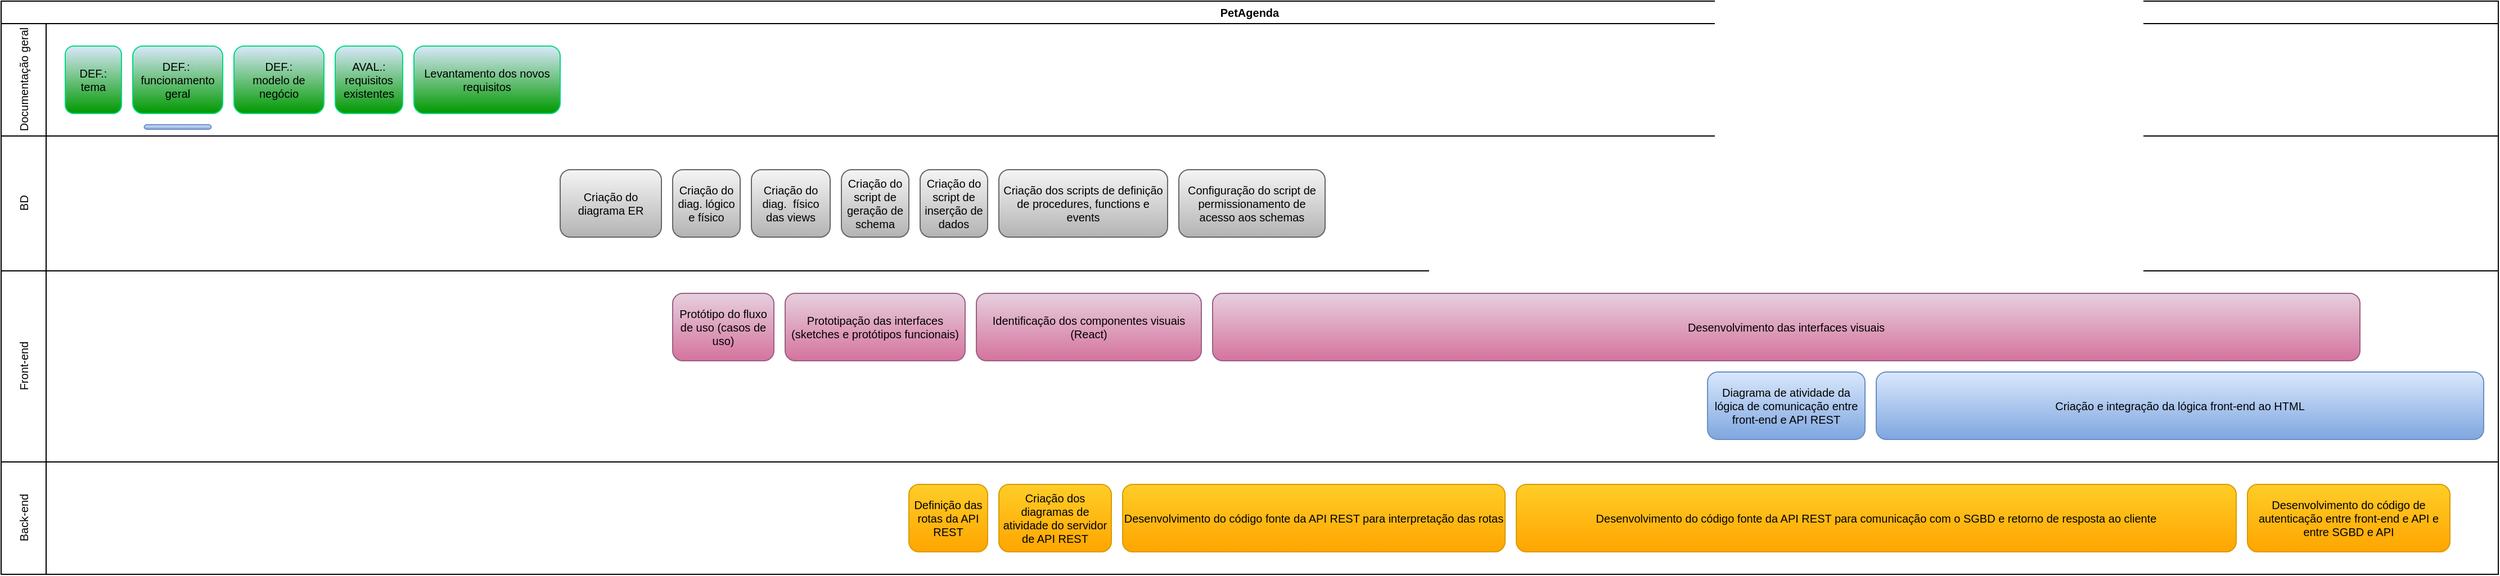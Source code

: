<mxfile version="26.0.16">
  <diagram id="mAvse2LpdNEpAd8Tfcfa" name="Page-1">
    <mxGraphModel dx="797" dy="448" grid="1" gridSize="10" guides="1" tooltips="1" connect="1" arrows="1" fold="1" page="1" pageScale="1" pageWidth="1169" pageHeight="827" math="0" shadow="0">
      <root>
        <mxCell id="0" />
        <mxCell id="1" parent="0" />
        <mxCell id="tLHmlmdhEoFzy0Rs1xN5-30" value="PetAgenda" style="swimlane;html=1;childLayout=stackLayout;resizeParent=1;resizeParentMax=0;horizontal=1;startSize=20;horizontalStack=0;whiteSpace=wrap;fontSize=10;" parent="1" vertex="1">
          <mxGeometry x="50" y="100" width="2220" height="510" as="geometry" />
        </mxCell>
        <mxCell id="tLHmlmdhEoFzy0Rs1xN5-31" value="&lt;span style=&quot;font-weight: 400; text-wrap-mode: wrap;&quot;&gt;Documentação geral&lt;/span&gt;" style="swimlane;html=1;startSize=40;horizontal=0;fontSize=10;" parent="tLHmlmdhEoFzy0Rs1xN5-30" vertex="1">
          <mxGeometry y="20" width="2220" height="100" as="geometry" />
        </mxCell>
        <mxCell id="tLHmlmdhEoFzy0Rs1xN5-35" value="DEF.: tema" style="rounded=1;whiteSpace=wrap;html=1;fontSize=10;fontStyle=0;fillColor=#dae8fc;strokeColor=#00D982;gradientColor=#009900;textShadow=0;" parent="tLHmlmdhEoFzy0Rs1xN5-31" vertex="1">
          <mxGeometry x="57" y="20" width="50" height="60" as="geometry" />
        </mxCell>
        <mxCell id="tLHmlmdhEoFzy0Rs1xN5-36" value="DEF.:&amp;nbsp;&lt;div&gt;funcionamento geral&lt;/div&gt;" style="rounded=1;whiteSpace=wrap;html=1;fontSize=10;fontStyle=0;fillColor=#dae8fc;strokeColor=#00D982;gradientColor=#009900;textShadow=0;" parent="tLHmlmdhEoFzy0Rs1xN5-31" vertex="1">
          <mxGeometry x="117" y="20" width="80" height="60" as="geometry" />
        </mxCell>
        <mxCell id="tLHmlmdhEoFzy0Rs1xN5-38" value="DEF.:&lt;div&gt;modelo de negócio&lt;/div&gt;" style="rounded=1;whiteSpace=wrap;html=1;fontSize=10;fontStyle=0;fillColor=#dae8fc;strokeColor=#00D982;gradientColor=#009900;textShadow=0;" parent="tLHmlmdhEoFzy0Rs1xN5-31" vertex="1">
          <mxGeometry x="207" y="20" width="80" height="60" as="geometry" />
        </mxCell>
        <mxCell id="tLHmlmdhEoFzy0Rs1xN5-40" value="&lt;div&gt;AVAL.:&lt;/div&gt;&lt;div&gt;&lt;span style=&quot;background-color: transparent; color: light-dark(rgb(0, 0, 0), rgb(255, 255, 255));&quot;&gt;requisitos existentes&lt;/span&gt;&lt;/div&gt;" style="rounded=1;whiteSpace=wrap;html=1;fontSize=10;fontStyle=0;fillColor=#dae8fc;strokeColor=#00D982;gradientColor=#009900;textShadow=0;" parent="tLHmlmdhEoFzy0Rs1xN5-31" vertex="1">
          <mxGeometry x="297" y="20" width="60" height="60" as="geometry" />
        </mxCell>
        <mxCell id="tLHmlmdhEoFzy0Rs1xN5-42" value="Levantamento dos novos requisitos" style="rounded=1;whiteSpace=wrap;html=1;fontSize=10;fontStyle=0;fillColor=#dae8fc;strokeColor=#00D982;gradientColor=#009900;textShadow=0;" parent="tLHmlmdhEoFzy0Rs1xN5-31" vertex="1">
          <mxGeometry x="367" y="20" width="130" height="60" as="geometry" />
        </mxCell>
        <mxCell id="KUVCCQ25tCZHHKT2AxMN-3" value="" style="rounded=1;whiteSpace=wrap;html=1;arcSize=60;fillColor=#dae8fc;gradientColor=#7ea6e0;strokeColor=#6c8ebf;" vertex="1" parent="tLHmlmdhEoFzy0Rs1xN5-31">
          <mxGeometry x="127.25" y="90" width="59.5" height="4" as="geometry" />
        </mxCell>
        <mxCell id="tLHmlmdhEoFzy0Rs1xN5-32" value="&lt;span style=&quot;font-weight: 400;&quot;&gt;BD&lt;/span&gt;" style="swimlane;html=1;startSize=40;horizontal=0;fontSize=10;" parent="tLHmlmdhEoFzy0Rs1xN5-30" vertex="1">
          <mxGeometry y="120" width="2220" height="120" as="geometry" />
        </mxCell>
        <mxCell id="tLHmlmdhEoFzy0Rs1xN5-45" value="Criação do diagrama ER" style="rounded=1;whiteSpace=wrap;html=1;fontSize=10;fillColor=#f5f5f5;strokeColor=#666666;gradientColor=#b3b3b3;textShadow=0;" parent="tLHmlmdhEoFzy0Rs1xN5-32" vertex="1">
          <mxGeometry x="497" y="30" width="90" height="60" as="geometry" />
        </mxCell>
        <mxCell id="tLHmlmdhEoFzy0Rs1xN5-47" value="Criação&amp;nbsp;do diag. lógico e físico" style="rounded=1;whiteSpace=wrap;html=1;fontSize=10;fillColor=#f5f5f5;strokeColor=#666666;gradientColor=#b3b3b3;textShadow=0;" parent="tLHmlmdhEoFzy0Rs1xN5-32" vertex="1">
          <mxGeometry x="597" y="30" width="60" height="60" as="geometry" />
        </mxCell>
        <mxCell id="tLHmlmdhEoFzy0Rs1xN5-49" value="Criação&amp;nbsp;do diag.&amp;nbsp; físico das views" style="rounded=1;whiteSpace=wrap;html=1;fontSize=10;fillColor=#f5f5f5;strokeColor=#666666;gradientColor=#b3b3b3;textShadow=0;" parent="tLHmlmdhEoFzy0Rs1xN5-32" vertex="1">
          <mxGeometry x="667" y="30" width="70" height="60" as="geometry" />
        </mxCell>
        <mxCell id="tLHmlmdhEoFzy0Rs1xN5-50" value="Criação do script de geração de schema" style="rounded=1;whiteSpace=wrap;html=1;fontSize=10;fillColor=#f5f5f5;strokeColor=#666666;gradientColor=#b3b3b3;textShadow=0;" parent="tLHmlmdhEoFzy0Rs1xN5-32" vertex="1">
          <mxGeometry x="747" y="30" width="60" height="60" as="geometry" />
        </mxCell>
        <mxCell id="tLHmlmdhEoFzy0Rs1xN5-51" value="Criação&amp;nbsp;do script de inserção de dados" style="rounded=1;whiteSpace=wrap;html=1;fontSize=10;fillColor=#f5f5f5;strokeColor=#666666;gradientColor=#b3b3b3;textShadow=0;" parent="tLHmlmdhEoFzy0Rs1xN5-32" vertex="1">
          <mxGeometry x="817" y="30" width="60" height="60" as="geometry" />
        </mxCell>
        <mxCell id="tLHmlmdhEoFzy0Rs1xN5-53" value="Criação&amp;nbsp;dos scripts de definição de procedures, functions e events" style="rounded=1;whiteSpace=wrap;html=1;fontSize=10;fillColor=#f5f5f5;strokeColor=#666666;gradientColor=#b3b3b3;textShadow=0;" parent="tLHmlmdhEoFzy0Rs1xN5-32" vertex="1">
          <mxGeometry x="887" y="30" width="150" height="60" as="geometry" />
        </mxCell>
        <mxCell id="tLHmlmdhEoFzy0Rs1xN5-55" value="Configuração do script de permissionamento de acesso aos schemas" style="rounded=1;whiteSpace=wrap;html=1;fontSize=10;fillColor=#f5f5f5;strokeColor=#666666;gradientColor=#b3b3b3;textShadow=0;" parent="tLHmlmdhEoFzy0Rs1xN5-32" vertex="1">
          <mxGeometry x="1047" y="30" width="130" height="60" as="geometry" />
        </mxCell>
        <mxCell id="tLHmlmdhEoFzy0Rs1xN5-33" value="&lt;span style=&quot;font-weight: 400;&quot;&gt;Front-end&lt;/span&gt;" style="swimlane;html=1;startSize=40;horizontal=0;fontSize=10;" parent="tLHmlmdhEoFzy0Rs1xN5-30" vertex="1">
          <mxGeometry y="240" width="2220" height="170" as="geometry" />
        </mxCell>
        <mxCell id="tLHmlmdhEoFzy0Rs1xN5-59" value="Protótipo do fluxo de uso (casos de uso)" style="rounded=1;whiteSpace=wrap;html=1;fontSize=10;fillColor=#e6d0de;strokeColor=#996185;gradientColor=#d5739d;textShadow=0;" parent="tLHmlmdhEoFzy0Rs1xN5-33" vertex="1">
          <mxGeometry x="597" y="20" width="90" height="60" as="geometry" />
        </mxCell>
        <mxCell id="tLHmlmdhEoFzy0Rs1xN5-61" value="Prototipação das interfaces (sketches e protótipos funcionais)" style="rounded=1;whiteSpace=wrap;html=1;fontSize=10;fillColor=#e6d0de;strokeColor=#996185;gradientColor=#d5739d;textShadow=0;" parent="tLHmlmdhEoFzy0Rs1xN5-33" vertex="1">
          <mxGeometry x="697" y="20" width="160" height="60" as="geometry" />
        </mxCell>
        <mxCell id="tLHmlmdhEoFzy0Rs1xN5-62" value="Desenvolvimento das interfaces visuais" style="rounded=1;whiteSpace=wrap;html=1;fontSize=10;fillColor=#e6d0de;strokeColor=#996185;gradientColor=#d5739d;textShadow=0;" parent="tLHmlmdhEoFzy0Rs1xN5-33" vertex="1">
          <mxGeometry x="1077" y="20" width="1020" height="60" as="geometry" />
        </mxCell>
        <mxCell id="tLHmlmdhEoFzy0Rs1xN5-76" value="Diagrama de atividade da lógica de comunicação entre front-end e API REST" style="rounded=1;whiteSpace=wrap;html=1;fontSize=10;fillColor=#dae8fc;strokeColor=#6c8ebf;gradientColor=#7ea6e0;textShadow=0;" parent="tLHmlmdhEoFzy0Rs1xN5-33" vertex="1">
          <mxGeometry x="1517" y="90" width="140" height="60" as="geometry" />
        </mxCell>
        <mxCell id="tLHmlmdhEoFzy0Rs1xN5-79" value="Criação&amp;nbsp;e integração da lógica front-end ao HTML" style="rounded=1;whiteSpace=wrap;html=1;fontSize=10;fillColor=#dae8fc;strokeColor=#6c8ebf;gradientColor=#7ea6e0;textShadow=0;" parent="tLHmlmdhEoFzy0Rs1xN5-33" vertex="1">
          <mxGeometry x="1667" y="90" width="540" height="60" as="geometry" />
        </mxCell>
        <mxCell id="KUVCCQ25tCZHHKT2AxMN-2" value="Identificação dos componentes visuais (React)" style="rounded=1;whiteSpace=wrap;html=1;fontSize=10;fillColor=#e6d0de;strokeColor=#996185;gradientColor=#d5739d;textShadow=0;" vertex="1" parent="tLHmlmdhEoFzy0Rs1xN5-33">
          <mxGeometry x="867" y="20" width="200" height="60" as="geometry" />
        </mxCell>
        <mxCell id="tLHmlmdhEoFzy0Rs1xN5-57" value="&lt;span style=&quot;font-weight: 400;&quot;&gt;Back-end&lt;/span&gt;" style="swimlane;html=1;startSize=40;horizontal=0;fontSize=10;" parent="tLHmlmdhEoFzy0Rs1xN5-30" vertex="1">
          <mxGeometry y="410" width="2220" height="100" as="geometry" />
        </mxCell>
        <mxCell id="tLHmlmdhEoFzy0Rs1xN5-83" value="Definição das rotas da API REST" style="rounded=1;whiteSpace=wrap;html=1;fontSize=10;fillColor=#ffcd28;strokeColor=#d79b00;gradientColor=#ffa500;textShadow=0;" parent="tLHmlmdhEoFzy0Rs1xN5-57" vertex="1">
          <mxGeometry x="807" y="20" width="70" height="60" as="geometry" />
        </mxCell>
        <mxCell id="tLHmlmdhEoFzy0Rs1xN5-85" value="Criação&amp;nbsp;dos diagramas de atividade do servidor de API REST" style="rounded=1;whiteSpace=wrap;html=1;fontSize=10;fillColor=#ffcd28;strokeColor=#d79b00;gradientColor=#ffa500;textShadow=0;" parent="tLHmlmdhEoFzy0Rs1xN5-57" vertex="1">
          <mxGeometry x="887" y="20" width="100" height="60" as="geometry" />
        </mxCell>
        <mxCell id="tLHmlmdhEoFzy0Rs1xN5-86" value="Desenvolvimento do código fonte da API REST para interpretação das rotas" style="rounded=1;whiteSpace=wrap;html=1;fontSize=10;fillColor=#ffcd28;strokeColor=#d79b00;gradientColor=#ffa500;textShadow=0;" parent="tLHmlmdhEoFzy0Rs1xN5-57" vertex="1">
          <mxGeometry x="997" y="20" width="340" height="60" as="geometry" />
        </mxCell>
        <mxCell id="tLHmlmdhEoFzy0Rs1xN5-87" value="Desenvolvimento do código fonte da API REST para comunicação com o SGBD e retorno de resposta ao cliente" style="rounded=1;whiteSpace=wrap;html=1;fontSize=10;fillColor=#ffcd28;strokeColor=#d79b00;gradientColor=#ffa500;textShadow=0;" parent="tLHmlmdhEoFzy0Rs1xN5-57" vertex="1">
          <mxGeometry x="1347" y="20" width="640" height="60" as="geometry" />
        </mxCell>
        <mxCell id="tLHmlmdhEoFzy0Rs1xN5-93" value="Desenvolvimento do código de autenticação entre front-end e API e entre SGBD e API" style="rounded=1;whiteSpace=wrap;html=1;fontSize=10;fillColor=#ffcd28;gradientColor=#ffa500;strokeColor=#d79b00;" parent="tLHmlmdhEoFzy0Rs1xN5-57" vertex="1">
          <mxGeometry x="1997" y="20" width="180" height="60" as="geometry" />
        </mxCell>
      </root>
    </mxGraphModel>
  </diagram>
</mxfile>
